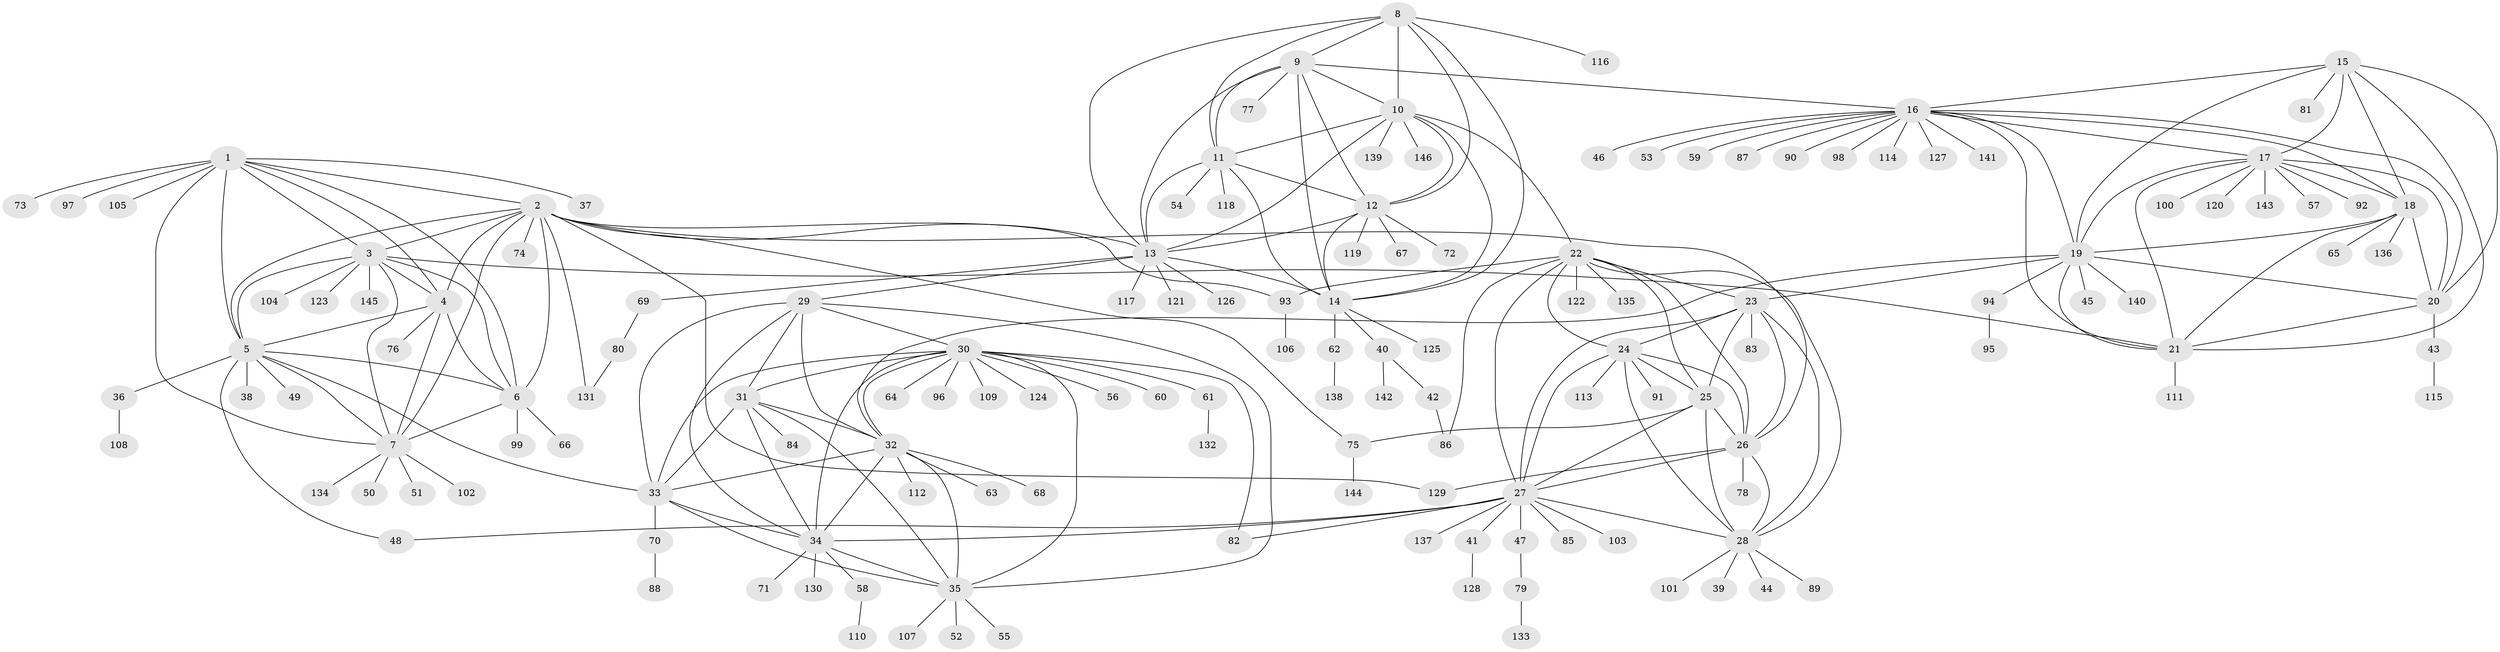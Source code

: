 // Generated by graph-tools (version 1.1) at 2025/16/03/09/25 04:16:00]
// undirected, 146 vertices, 233 edges
graph export_dot {
graph [start="1"]
  node [color=gray90,style=filled];
  1;
  2;
  3;
  4;
  5;
  6;
  7;
  8;
  9;
  10;
  11;
  12;
  13;
  14;
  15;
  16;
  17;
  18;
  19;
  20;
  21;
  22;
  23;
  24;
  25;
  26;
  27;
  28;
  29;
  30;
  31;
  32;
  33;
  34;
  35;
  36;
  37;
  38;
  39;
  40;
  41;
  42;
  43;
  44;
  45;
  46;
  47;
  48;
  49;
  50;
  51;
  52;
  53;
  54;
  55;
  56;
  57;
  58;
  59;
  60;
  61;
  62;
  63;
  64;
  65;
  66;
  67;
  68;
  69;
  70;
  71;
  72;
  73;
  74;
  75;
  76;
  77;
  78;
  79;
  80;
  81;
  82;
  83;
  84;
  85;
  86;
  87;
  88;
  89;
  90;
  91;
  92;
  93;
  94;
  95;
  96;
  97;
  98;
  99;
  100;
  101;
  102;
  103;
  104;
  105;
  106;
  107;
  108;
  109;
  110;
  111;
  112;
  113;
  114;
  115;
  116;
  117;
  118;
  119;
  120;
  121;
  122;
  123;
  124;
  125;
  126;
  127;
  128;
  129;
  130;
  131;
  132;
  133;
  134;
  135;
  136;
  137;
  138;
  139;
  140;
  141;
  142;
  143;
  144;
  145;
  146;
  1 -- 2;
  1 -- 3;
  1 -- 4;
  1 -- 5;
  1 -- 6;
  1 -- 7;
  1 -- 37;
  1 -- 73;
  1 -- 97;
  1 -- 105;
  2 -- 3;
  2 -- 4;
  2 -- 5;
  2 -- 6;
  2 -- 7;
  2 -- 13;
  2 -- 26;
  2 -- 74;
  2 -- 75;
  2 -- 93;
  2 -- 129;
  2 -- 131;
  3 -- 4;
  3 -- 5;
  3 -- 6;
  3 -- 7;
  3 -- 21;
  3 -- 104;
  3 -- 123;
  3 -- 145;
  4 -- 5;
  4 -- 6;
  4 -- 7;
  4 -- 76;
  5 -- 6;
  5 -- 7;
  5 -- 33;
  5 -- 36;
  5 -- 38;
  5 -- 48;
  5 -- 49;
  6 -- 7;
  6 -- 66;
  6 -- 99;
  7 -- 50;
  7 -- 51;
  7 -- 102;
  7 -- 134;
  8 -- 9;
  8 -- 10;
  8 -- 11;
  8 -- 12;
  8 -- 13;
  8 -- 14;
  8 -- 116;
  9 -- 10;
  9 -- 11;
  9 -- 12;
  9 -- 13;
  9 -- 14;
  9 -- 16;
  9 -- 77;
  10 -- 11;
  10 -- 12;
  10 -- 13;
  10 -- 14;
  10 -- 22;
  10 -- 139;
  10 -- 146;
  11 -- 12;
  11 -- 13;
  11 -- 14;
  11 -- 54;
  11 -- 118;
  12 -- 13;
  12 -- 14;
  12 -- 67;
  12 -- 72;
  12 -- 119;
  13 -- 14;
  13 -- 29;
  13 -- 69;
  13 -- 117;
  13 -- 121;
  13 -- 126;
  14 -- 40;
  14 -- 62;
  14 -- 125;
  15 -- 16;
  15 -- 17;
  15 -- 18;
  15 -- 19;
  15 -- 20;
  15 -- 21;
  15 -- 81;
  16 -- 17;
  16 -- 18;
  16 -- 19;
  16 -- 20;
  16 -- 21;
  16 -- 46;
  16 -- 53;
  16 -- 59;
  16 -- 87;
  16 -- 90;
  16 -- 98;
  16 -- 114;
  16 -- 127;
  16 -- 141;
  17 -- 18;
  17 -- 19;
  17 -- 20;
  17 -- 21;
  17 -- 57;
  17 -- 92;
  17 -- 100;
  17 -- 120;
  17 -- 143;
  18 -- 19;
  18 -- 20;
  18 -- 21;
  18 -- 65;
  18 -- 136;
  19 -- 20;
  19 -- 21;
  19 -- 23;
  19 -- 32;
  19 -- 45;
  19 -- 94;
  19 -- 140;
  20 -- 21;
  20 -- 43;
  21 -- 111;
  22 -- 23;
  22 -- 24;
  22 -- 25;
  22 -- 26;
  22 -- 27;
  22 -- 28;
  22 -- 86;
  22 -- 93;
  22 -- 122;
  22 -- 135;
  23 -- 24;
  23 -- 25;
  23 -- 26;
  23 -- 27;
  23 -- 28;
  23 -- 83;
  24 -- 25;
  24 -- 26;
  24 -- 27;
  24 -- 28;
  24 -- 91;
  24 -- 113;
  25 -- 26;
  25 -- 27;
  25 -- 28;
  25 -- 75;
  26 -- 27;
  26 -- 28;
  26 -- 78;
  26 -- 129;
  27 -- 28;
  27 -- 34;
  27 -- 41;
  27 -- 47;
  27 -- 48;
  27 -- 82;
  27 -- 85;
  27 -- 103;
  27 -- 137;
  28 -- 39;
  28 -- 44;
  28 -- 89;
  28 -- 101;
  29 -- 30;
  29 -- 31;
  29 -- 32;
  29 -- 33;
  29 -- 34;
  29 -- 35;
  30 -- 31;
  30 -- 32;
  30 -- 33;
  30 -- 34;
  30 -- 35;
  30 -- 56;
  30 -- 60;
  30 -- 61;
  30 -- 64;
  30 -- 82;
  30 -- 96;
  30 -- 109;
  30 -- 124;
  31 -- 32;
  31 -- 33;
  31 -- 34;
  31 -- 35;
  31 -- 84;
  32 -- 33;
  32 -- 34;
  32 -- 35;
  32 -- 63;
  32 -- 68;
  32 -- 112;
  33 -- 34;
  33 -- 35;
  33 -- 70;
  34 -- 35;
  34 -- 58;
  34 -- 71;
  34 -- 130;
  35 -- 52;
  35 -- 55;
  35 -- 107;
  36 -- 108;
  40 -- 42;
  40 -- 142;
  41 -- 128;
  42 -- 86;
  43 -- 115;
  47 -- 79;
  58 -- 110;
  61 -- 132;
  62 -- 138;
  69 -- 80;
  70 -- 88;
  75 -- 144;
  79 -- 133;
  80 -- 131;
  93 -- 106;
  94 -- 95;
}
